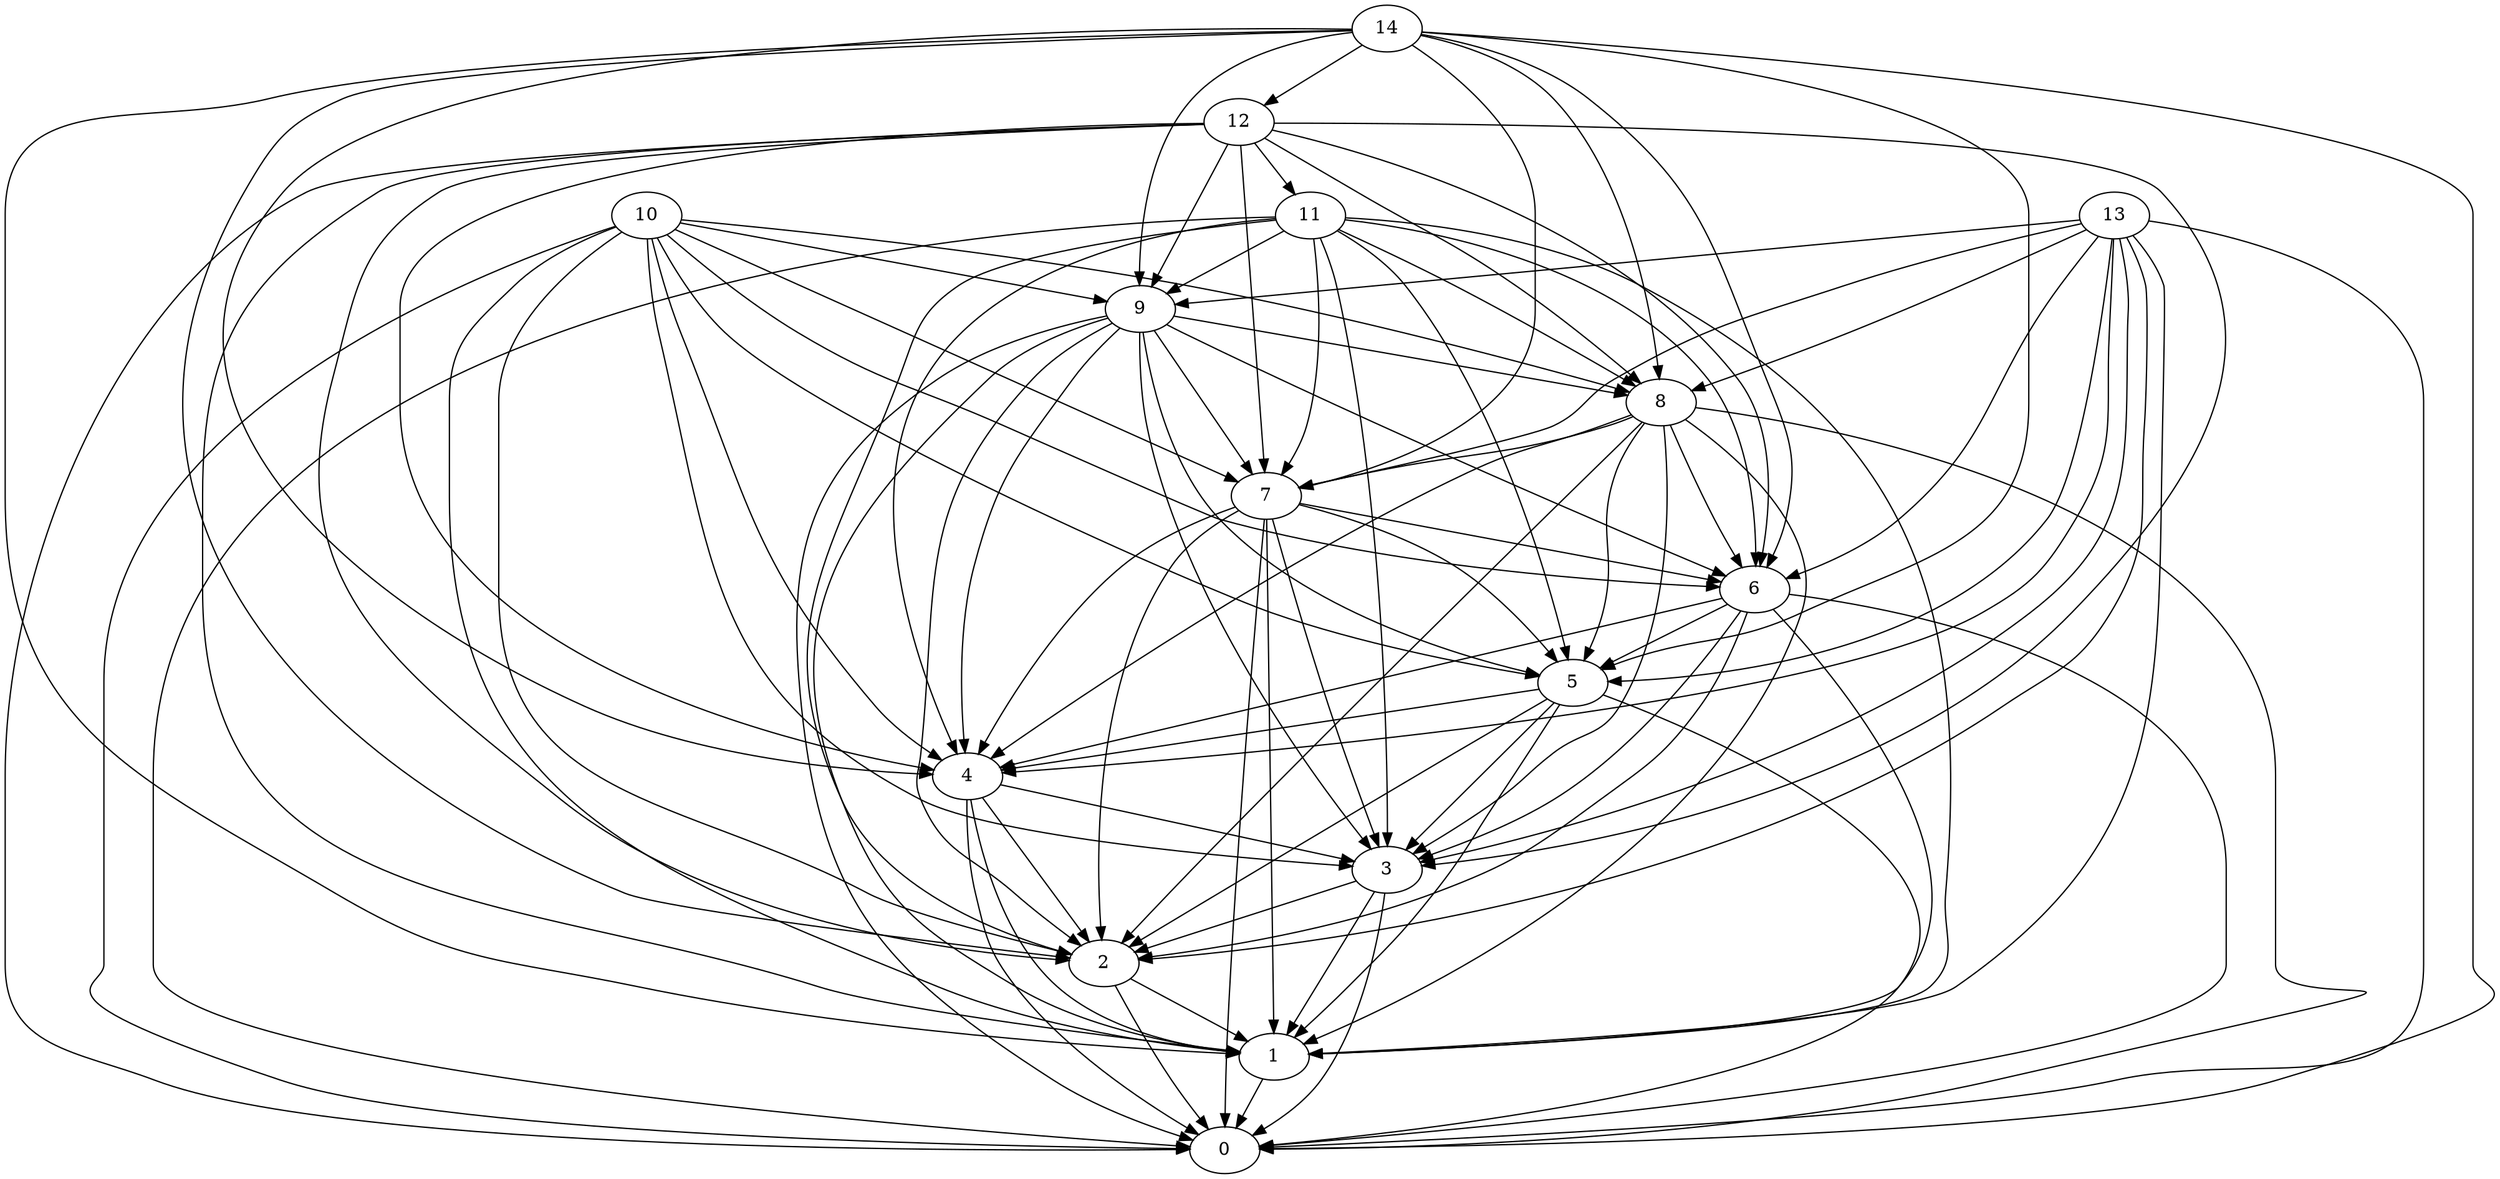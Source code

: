 /* Created by igraph 0.6.5 */
digraph {
  0;
  1;
  2;
  3;
  4;
  5;
  6;
  7;
  8;
  9;
  10;
  11;
  12;
  13;
  14;

  1 -> 0;
  2 -> 0;
  2 -> 1;
  3 -> 0;
  3 -> 1;
  3 -> 2;
  4 -> 0;
  4 -> 1;
  4 -> 2;
  4 -> 3;
  5 -> 0;
  5 -> 1;
  5 -> 2;
  5 -> 3;
  5 -> 4;
  6 -> 0;
  6 -> 1;
  6 -> 2;
  6 -> 3;
  6 -> 4;
  6 -> 5;
  7 -> 0;
  7 -> 1;
  7 -> 2;
  7 -> 3;
  7 -> 4;
  7 -> 5;
  7 -> 6;
  8 -> 0;
  8 -> 1;
  8 -> 2;
  8 -> 3;
  8 -> 4;
  8 -> 5;
  8 -> 6;
  8 -> 7;
  9 -> 0;
  9 -> 1;
  9 -> 2;
  9 -> 3;
  9 -> 4;
  9 -> 5;
  9 -> 6;
  9 -> 7;
  9 -> 8;
  10 -> 0;
  10 -> 1;
  10 -> 2;
  10 -> 3;
  10 -> 4;
  10 -> 5;
  10 -> 6;
  10 -> 7;
  10 -> 8;
  10 -> 9;
  11 -> 0;
  11 -> 9;
  11 -> 4;
  11 -> 8;
  11 -> 1;
  11 -> 6;
  11 -> 5;
  11 -> 3;
  11 -> 7;
  11 -> 2;
  12 -> 1;
  12 -> 3;
  12 -> 4;
  12 -> 8;
  12 -> 0;
  12 -> 7;
  12 -> 9;
  12 -> 2;
  12 -> 11;
  12 -> 6;
  13 -> 5;
  13 -> 4;
  13 -> 6;
  13 -> 2;
  13 -> 9;
  13 -> 1;
  13 -> 0;
  13 -> 3;
  13 -> 7;
  13 -> 8;
  14 -> 9;
  14 -> 4;
  14 -> 8;
  14 -> 7;
  14 -> 2;
  14 -> 0;
  14 -> 6;
  14 -> 12;
  14 -> 1;
  14 -> 5;
}
